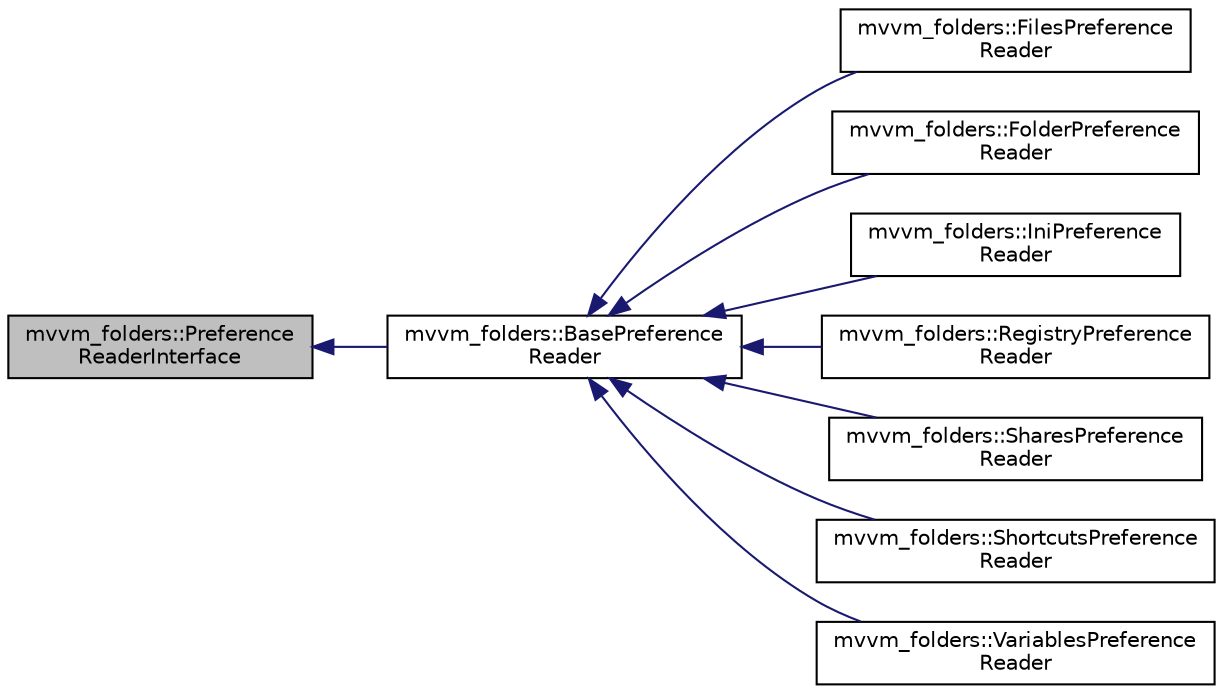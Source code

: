 digraph "mvvm_folders::PreferenceReaderInterface"
{
 // LATEX_PDF_SIZE
  edge [fontname="Helvetica",fontsize="10",labelfontname="Helvetica",labelfontsize="10"];
  node [fontname="Helvetica",fontsize="10",shape=record];
  rankdir="LR";
  Node1 [label="mvvm_folders::Preference\lReaderInterface",height=0.2,width=0.4,color="black", fillcolor="grey75", style="filled", fontcolor="black",tooltip=" "];
  Node1 -> Node2 [dir="back",color="midnightblue",fontsize="10",style="solid",fontname="Helvetica"];
  Node2 [label="mvvm_folders::BasePreference\lReader",height=0.2,width=0.4,color="black", fillcolor="white", style="filled",URL="$classmvvm__folders_1_1_base_preference_reader.html",tooltip=" "];
  Node2 -> Node3 [dir="back",color="midnightblue",fontsize="10",style="solid",fontname="Helvetica"];
  Node3 [label="mvvm_folders::FilesPreference\lReader",height=0.2,width=0.4,color="black", fillcolor="white", style="filled",URL="$classmvvm__folders_1_1_files_preference_reader.html",tooltip=" "];
  Node2 -> Node4 [dir="back",color="midnightblue",fontsize="10",style="solid",fontname="Helvetica"];
  Node4 [label="mvvm_folders::FolderPreference\lReader",height=0.2,width=0.4,color="black", fillcolor="white", style="filled",URL="$classmvvm__folders_1_1_folder_preference_reader.html",tooltip=" "];
  Node2 -> Node5 [dir="back",color="midnightblue",fontsize="10",style="solid",fontname="Helvetica"];
  Node5 [label="mvvm_folders::IniPreference\lReader",height=0.2,width=0.4,color="black", fillcolor="white", style="filled",URL="$classmvvm__folders_1_1_ini_preference_reader.html",tooltip=" "];
  Node2 -> Node6 [dir="back",color="midnightblue",fontsize="10",style="solid",fontname="Helvetica"];
  Node6 [label="mvvm_folders::RegistryPreference\lReader",height=0.2,width=0.4,color="black", fillcolor="white", style="filled",URL="$classmvvm__folders_1_1_registry_preference_reader.html",tooltip=" "];
  Node2 -> Node7 [dir="back",color="midnightblue",fontsize="10",style="solid",fontname="Helvetica"];
  Node7 [label="mvvm_folders::SharesPreference\lReader",height=0.2,width=0.4,color="black", fillcolor="white", style="filled",URL="$classmvvm__folders_1_1_shares_preference_reader.html",tooltip=" "];
  Node2 -> Node8 [dir="back",color="midnightblue",fontsize="10",style="solid",fontname="Helvetica"];
  Node8 [label="mvvm_folders::ShortcutsPreference\lReader",height=0.2,width=0.4,color="black", fillcolor="white", style="filled",URL="$classmvvm__folders_1_1_shortcuts_preference_reader.html",tooltip=" "];
  Node2 -> Node9 [dir="back",color="midnightblue",fontsize="10",style="solid",fontname="Helvetica"];
  Node9 [label="mvvm_folders::VariablesPreference\lReader",height=0.2,width=0.4,color="black", fillcolor="white", style="filled",URL="$classmvvm__folders_1_1_variables_preference_reader.html",tooltip=" "];
}
